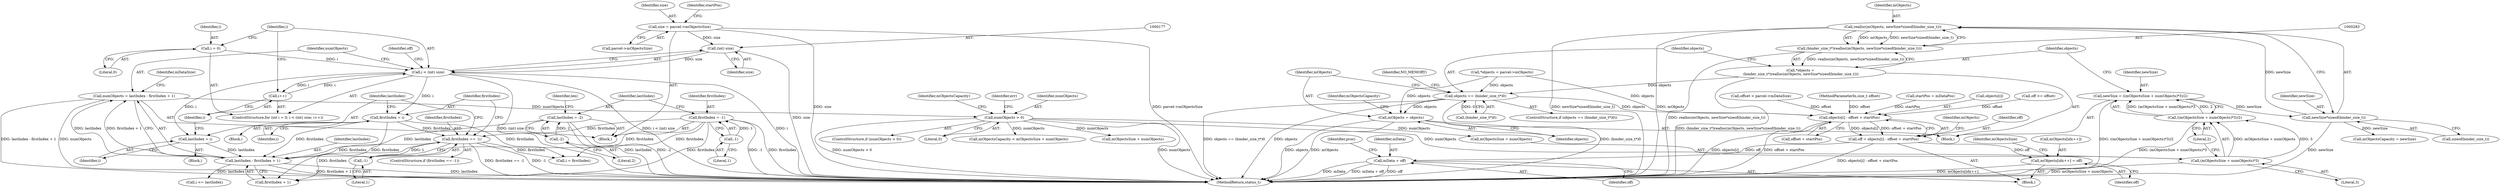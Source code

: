 digraph "0_Android_e68cbc3e9e66df4231e70efa3e9c41abc12aea20@API" {
"1000284" [label="(Call,realloc(mObjects, newSize*sizeof(binder_size_t)))"];
"1000286" [label="(Call,newSize*sizeof(binder_size_t))"];
"1000270" [label="(Call,newSize = ((mObjectsSize + numObjects)*3)/2)"];
"1000272" [label="(Call,((mObjectsSize + numObjects)*3)/2)"];
"1000273" [label="(Call,(mObjectsSize + numObjects)*3)"];
"1000258" [label="(Call,numObjects > 0)"];
"1000215" [label="(Call,numObjects = lastIndex - firstIndex + 1)"];
"1000217" [label="(Call,lastIndex - firstIndex + 1)"];
"1000211" [label="(Call,lastIndex = i)"];
"1000174" [label="(Call,i < (int) size)"];
"1000171" [label="(Call,i = 0)"];
"1000179" [label="(Call,i++)"];
"1000176" [label="(Call,(int) size)"];
"1000120" [label="(Call,size = parcel->mObjectsSize)"];
"1000135" [label="(Call,lastIndex = -2)"];
"1000137" [label="(Call,-2)"];
"1000208" [label="(Call,firstIndex = i)"];
"1000130" [label="(Call,firstIndex = -1)"];
"1000132" [label="(Call,-1)"];
"1000203" [label="(Call,firstIndex == -1)"];
"1000205" [label="(Call,-1)"];
"1000282" [label="(Call,(binder_size_t*)realloc(mObjects, newSize*sizeof(binder_size_t)))"];
"1000280" [label="(Call,*objects =\n (binder_size_t*)realloc(mObjects, newSize*sizeof(binder_size_t)))"];
"1000291" [label="(Call,objects == (binder_size_t*)0)"];
"1000299" [label="(Call,mObjects = objects)"];
"1000323" [label="(Call,objects[i] - offset + startPos)"];
"1000321" [label="(Call,off = objects[i] - offset + startPos)"];
"1000330" [label="(Call,mObjects[idx++] = off)"];
"1000338" [label="(Call,mData + off)"];
"1000331" [label="(Call,mObjects[idx++])"];
"1000114" [label="(Call,*objects = parcel->mObjects)"];
"1000131" [label="(Identifier,firstIndex)"];
"1000184" [label="(Identifier,off)"];
"1000171" [label="(Call,i = 0)"];
"1000127" [label="(Identifier,startPos)"];
"1000102" [label="(MethodParameterIn,size_t offset)"];
"1000141" [label="(Identifier,len)"];
"1000206" [label="(Literal,1)"];
"1000303" [label="(Identifier,mObjectsCapacity)"];
"1000274" [label="(Call,mObjectsSize + numObjects)"];
"1000258" [label="(Call,numObjects > 0)"];
"1000202" [label="(ControlStructure,if (firstIndex == -1))"];
"1000130" [label="(Call,firstIndex = -1)"];
"1000176" [label="(Call,(int) size)"];
"1000340" [label="(Identifier,off)"];
"1000172" [label="(Identifier,i)"];
"1000380" [label="(MethodReturn,status_t)"];
"1000135" [label="(Call,lastIndex = -2)"];
"1000209" [label="(Identifier,firstIndex)"];
"1000122" [label="(Call,parcel->mObjectsSize)"];
"1000215" [label="(Call,numObjects = lastIndex - firstIndex + 1)"];
"1000323" [label="(Call,objects[i] - offset + startPos)"];
"1000263" [label="(Call,mObjectsCapacity < mObjectsSize + numObjects)"];
"1000137" [label="(Call,-2)"];
"1000330" [label="(Call,mObjects[idx++] = off)"];
"1000270" [label="(Call,newSize = ((mObjectsSize + numObjects)*3)/2)"];
"1000282" [label="(Call,(binder_size_t*)realloc(mObjects, newSize*sizeof(binder_size_t)))"];
"1000285" [label="(Identifier,mObjects)"];
"1000126" [label="(Call,startPos = mDataPos)"];
"1000335" [label="(Identifier,off)"];
"1000324" [label="(Call,objects[i])"];
"1000213" [label="(Identifier,i)"];
"1000337" [label="(Identifier,mObjectsSize)"];
"1000265" [label="(Call,mObjectsSize + numObjects)"];
"1000311" [label="(Call,i = firstIndex)"];
"1000204" [label="(Identifier,firstIndex)"];
"1000219" [label="(Call,firstIndex + 1)"];
"1000260" [label="(Literal,0)"];
"1000293" [label="(Call,(binder_size_t*)0)"];
"1000278" [label="(Literal,2)"];
"1000300" [label="(Identifier,mObjects)"];
"1000212" [label="(Identifier,lastIndex)"];
"1000302" [label="(Call,mObjectsCapacity = newSize)"];
"1000121" [label="(Identifier,size)"];
"1000332" [label="(Identifier,mObjects)"];
"1000120" [label="(Call,size = parcel->mObjectsSize)"];
"1000208" [label="(Call,firstIndex = i)"];
"1000379" [label="(Identifier,err)"];
"1000218" [label="(Identifier,lastIndex)"];
"1000225" [label="(Identifier,mDataSize)"];
"1000298" [label="(Identifier,NO_MEMORY)"];
"1000207" [label="(Block,)"];
"1000288" [label="(Call,sizeof(binder_size_t))"];
"1000190" [label="(Call,off >= offset)"];
"1000169" [label="(ControlStructure,for (int i = 0; i < (int) size; i++))"];
"1000319" [label="(Block,)"];
"1000277" [label="(Literal,3)"];
"1000271" [label="(Identifier,newSize)"];
"1000327" [label="(Call,offset + startPos)"];
"1000148" [label="(Call,offset > parcel->mDataSize)"];
"1000272" [label="(Call,((mObjectsSize + numObjects)*3)/2)"];
"1000268" [label="(Block,)"];
"1000299" [label="(Call,mObjects = objects)"];
"1000175" [label="(Identifier,i)"];
"1000132" [label="(Call,-1)"];
"1000259" [label="(Identifier,numObjects)"];
"1000257" [label="(ControlStructure,if (numObjects > 0))"];
"1000136" [label="(Identifier,lastIndex)"];
"1000210" [label="(Identifier,i)"];
"1000284" [label="(Call,realloc(mObjects, newSize*sizeof(binder_size_t)))"];
"1000201" [label="(Block,)"];
"1000273" [label="(Call,(mObjectsSize + numObjects)*3)"];
"1000179" [label="(Call,i++)"];
"1000301" [label="(Identifier,objects)"];
"1000178" [label="(Identifier,size)"];
"1000290" [label="(ControlStructure,if (objects == (binder_size_t*)0))"];
"1000264" [label="(Identifier,mObjectsCapacity)"];
"1000281" [label="(Identifier,objects)"];
"1000342" [label="(Identifier,proc)"];
"1000138" [label="(Literal,2)"];
"1000180" [label="(Identifier,i)"];
"1000286" [label="(Call,newSize*sizeof(binder_size_t))"];
"1000216" [label="(Identifier,numObjects)"];
"1000205" [label="(Call,-1)"];
"1000291" [label="(Call,objects == (binder_size_t*)0)"];
"1000287" [label="(Identifier,newSize)"];
"1000280" [label="(Call,*objects =\n (binder_size_t*)realloc(mObjects, newSize*sizeof(binder_size_t)))"];
"1000133" [label="(Literal,1)"];
"1000203" [label="(Call,firstIndex == -1)"];
"1000339" [label="(Identifier,mData)"];
"1000292" [label="(Identifier,objects)"];
"1000174" [label="(Call,i < (int) size)"];
"1000321" [label="(Call,off = objects[i] - offset + startPos)"];
"1000211" [label="(Call,lastIndex = i)"];
"1000314" [label="(Call,i <= lastIndex)"];
"1000173" [label="(Literal,0)"];
"1000104" [label="(Block,)"];
"1000322" [label="(Identifier,off)"];
"1000338" [label="(Call,mData + off)"];
"1000217" [label="(Call,lastIndex - firstIndex + 1)"];
"1000284" -> "1000282"  [label="AST: "];
"1000284" -> "1000286"  [label="CFG: "];
"1000285" -> "1000284"  [label="AST: "];
"1000286" -> "1000284"  [label="AST: "];
"1000282" -> "1000284"  [label="CFG: "];
"1000284" -> "1000380"  [label="DDG: newSize*sizeof(binder_size_t)"];
"1000284" -> "1000380"  [label="DDG: mObjects"];
"1000284" -> "1000282"  [label="DDG: mObjects"];
"1000284" -> "1000282"  [label="DDG: newSize*sizeof(binder_size_t)"];
"1000286" -> "1000284"  [label="DDG: newSize"];
"1000286" -> "1000288"  [label="CFG: "];
"1000287" -> "1000286"  [label="AST: "];
"1000288" -> "1000286"  [label="AST: "];
"1000286" -> "1000380"  [label="DDG: newSize"];
"1000270" -> "1000286"  [label="DDG: newSize"];
"1000286" -> "1000302"  [label="DDG: newSize"];
"1000270" -> "1000268"  [label="AST: "];
"1000270" -> "1000272"  [label="CFG: "];
"1000271" -> "1000270"  [label="AST: "];
"1000272" -> "1000270"  [label="AST: "];
"1000281" -> "1000270"  [label="CFG: "];
"1000270" -> "1000380"  [label="DDG: ((mObjectsSize + numObjects)*3)/2"];
"1000272" -> "1000270"  [label="DDG: (mObjectsSize + numObjects)*3"];
"1000272" -> "1000270"  [label="DDG: 2"];
"1000272" -> "1000278"  [label="CFG: "];
"1000273" -> "1000272"  [label="AST: "];
"1000278" -> "1000272"  [label="AST: "];
"1000272" -> "1000380"  [label="DDG: (mObjectsSize + numObjects)*3"];
"1000273" -> "1000272"  [label="DDG: mObjectsSize + numObjects"];
"1000273" -> "1000272"  [label="DDG: 3"];
"1000273" -> "1000277"  [label="CFG: "];
"1000274" -> "1000273"  [label="AST: "];
"1000277" -> "1000273"  [label="AST: "];
"1000278" -> "1000273"  [label="CFG: "];
"1000273" -> "1000380"  [label="DDG: mObjectsSize + numObjects"];
"1000258" -> "1000273"  [label="DDG: numObjects"];
"1000258" -> "1000257"  [label="AST: "];
"1000258" -> "1000260"  [label="CFG: "];
"1000259" -> "1000258"  [label="AST: "];
"1000260" -> "1000258"  [label="AST: "];
"1000264" -> "1000258"  [label="CFG: "];
"1000379" -> "1000258"  [label="CFG: "];
"1000258" -> "1000380"  [label="DDG: numObjects"];
"1000258" -> "1000380"  [label="DDG: numObjects > 0"];
"1000215" -> "1000258"  [label="DDG: numObjects"];
"1000258" -> "1000263"  [label="DDG: numObjects"];
"1000258" -> "1000265"  [label="DDG: numObjects"];
"1000258" -> "1000274"  [label="DDG: numObjects"];
"1000215" -> "1000104"  [label="AST: "];
"1000215" -> "1000217"  [label="CFG: "];
"1000216" -> "1000215"  [label="AST: "];
"1000217" -> "1000215"  [label="AST: "];
"1000225" -> "1000215"  [label="CFG: "];
"1000215" -> "1000380"  [label="DDG: numObjects"];
"1000215" -> "1000380"  [label="DDG: lastIndex - firstIndex + 1"];
"1000217" -> "1000215"  [label="DDG: lastIndex"];
"1000217" -> "1000215"  [label="DDG: firstIndex + 1"];
"1000217" -> "1000219"  [label="CFG: "];
"1000218" -> "1000217"  [label="AST: "];
"1000219" -> "1000217"  [label="AST: "];
"1000217" -> "1000380"  [label="DDG: firstIndex + 1"];
"1000217" -> "1000380"  [label="DDG: lastIndex"];
"1000211" -> "1000217"  [label="DDG: lastIndex"];
"1000135" -> "1000217"  [label="DDG: lastIndex"];
"1000208" -> "1000217"  [label="DDG: firstIndex"];
"1000130" -> "1000217"  [label="DDG: firstIndex"];
"1000203" -> "1000217"  [label="DDG: firstIndex"];
"1000217" -> "1000314"  [label="DDG: lastIndex"];
"1000211" -> "1000201"  [label="AST: "];
"1000211" -> "1000213"  [label="CFG: "];
"1000212" -> "1000211"  [label="AST: "];
"1000213" -> "1000211"  [label="AST: "];
"1000180" -> "1000211"  [label="CFG: "];
"1000174" -> "1000211"  [label="DDG: i"];
"1000174" -> "1000169"  [label="AST: "];
"1000174" -> "1000176"  [label="CFG: "];
"1000175" -> "1000174"  [label="AST: "];
"1000176" -> "1000174"  [label="AST: "];
"1000184" -> "1000174"  [label="CFG: "];
"1000216" -> "1000174"  [label="CFG: "];
"1000174" -> "1000380"  [label="DDG: (int) size"];
"1000174" -> "1000380"  [label="DDG: i < (int) size"];
"1000174" -> "1000380"  [label="DDG: i"];
"1000171" -> "1000174"  [label="DDG: i"];
"1000179" -> "1000174"  [label="DDG: i"];
"1000176" -> "1000174"  [label="DDG: size"];
"1000174" -> "1000179"  [label="DDG: i"];
"1000174" -> "1000208"  [label="DDG: i"];
"1000171" -> "1000169"  [label="AST: "];
"1000171" -> "1000173"  [label="CFG: "];
"1000172" -> "1000171"  [label="AST: "];
"1000173" -> "1000171"  [label="AST: "];
"1000175" -> "1000171"  [label="CFG: "];
"1000179" -> "1000169"  [label="AST: "];
"1000179" -> "1000180"  [label="CFG: "];
"1000180" -> "1000179"  [label="AST: "];
"1000175" -> "1000179"  [label="CFG: "];
"1000176" -> "1000178"  [label="CFG: "];
"1000177" -> "1000176"  [label="AST: "];
"1000178" -> "1000176"  [label="AST: "];
"1000176" -> "1000380"  [label="DDG: size"];
"1000120" -> "1000176"  [label="DDG: size"];
"1000120" -> "1000104"  [label="AST: "];
"1000120" -> "1000122"  [label="CFG: "];
"1000121" -> "1000120"  [label="AST: "];
"1000122" -> "1000120"  [label="AST: "];
"1000127" -> "1000120"  [label="CFG: "];
"1000120" -> "1000380"  [label="DDG: size"];
"1000120" -> "1000380"  [label="DDG: parcel->mObjectsSize"];
"1000135" -> "1000104"  [label="AST: "];
"1000135" -> "1000137"  [label="CFG: "];
"1000136" -> "1000135"  [label="AST: "];
"1000137" -> "1000135"  [label="AST: "];
"1000141" -> "1000135"  [label="CFG: "];
"1000135" -> "1000380"  [label="DDG: lastIndex"];
"1000135" -> "1000380"  [label="DDG: -2"];
"1000137" -> "1000135"  [label="DDG: 2"];
"1000137" -> "1000138"  [label="CFG: "];
"1000138" -> "1000137"  [label="AST: "];
"1000208" -> "1000207"  [label="AST: "];
"1000208" -> "1000210"  [label="CFG: "];
"1000209" -> "1000208"  [label="AST: "];
"1000210" -> "1000208"  [label="AST: "];
"1000212" -> "1000208"  [label="CFG: "];
"1000208" -> "1000203"  [label="DDG: firstIndex"];
"1000208" -> "1000219"  [label="DDG: firstIndex"];
"1000208" -> "1000311"  [label="DDG: firstIndex"];
"1000130" -> "1000104"  [label="AST: "];
"1000130" -> "1000132"  [label="CFG: "];
"1000131" -> "1000130"  [label="AST: "];
"1000132" -> "1000130"  [label="AST: "];
"1000136" -> "1000130"  [label="CFG: "];
"1000130" -> "1000380"  [label="DDG: -1"];
"1000130" -> "1000380"  [label="DDG: firstIndex"];
"1000132" -> "1000130"  [label="DDG: 1"];
"1000130" -> "1000203"  [label="DDG: firstIndex"];
"1000130" -> "1000219"  [label="DDG: firstIndex"];
"1000130" -> "1000311"  [label="DDG: firstIndex"];
"1000132" -> "1000133"  [label="CFG: "];
"1000133" -> "1000132"  [label="AST: "];
"1000203" -> "1000202"  [label="AST: "];
"1000203" -> "1000205"  [label="CFG: "];
"1000204" -> "1000203"  [label="AST: "];
"1000205" -> "1000203"  [label="AST: "];
"1000209" -> "1000203"  [label="CFG: "];
"1000212" -> "1000203"  [label="CFG: "];
"1000203" -> "1000380"  [label="DDG: firstIndex == -1"];
"1000203" -> "1000380"  [label="DDG: -1"];
"1000205" -> "1000203"  [label="DDG: 1"];
"1000203" -> "1000219"  [label="DDG: firstIndex"];
"1000203" -> "1000311"  [label="DDG: firstIndex"];
"1000205" -> "1000206"  [label="CFG: "];
"1000206" -> "1000205"  [label="AST: "];
"1000282" -> "1000280"  [label="AST: "];
"1000283" -> "1000282"  [label="AST: "];
"1000280" -> "1000282"  [label="CFG: "];
"1000282" -> "1000380"  [label="DDG: realloc(mObjects, newSize*sizeof(binder_size_t))"];
"1000282" -> "1000280"  [label="DDG: realloc(mObjects, newSize*sizeof(binder_size_t))"];
"1000280" -> "1000268"  [label="AST: "];
"1000281" -> "1000280"  [label="AST: "];
"1000292" -> "1000280"  [label="CFG: "];
"1000280" -> "1000380"  [label="DDG: (binder_size_t*)realloc(mObjects, newSize*sizeof(binder_size_t))"];
"1000280" -> "1000291"  [label="DDG: objects"];
"1000291" -> "1000290"  [label="AST: "];
"1000291" -> "1000293"  [label="CFG: "];
"1000292" -> "1000291"  [label="AST: "];
"1000293" -> "1000291"  [label="AST: "];
"1000298" -> "1000291"  [label="CFG: "];
"1000300" -> "1000291"  [label="CFG: "];
"1000291" -> "1000380"  [label="DDG: objects == (binder_size_t*)0"];
"1000291" -> "1000380"  [label="DDG: objects"];
"1000291" -> "1000380"  [label="DDG: (binder_size_t*)0"];
"1000114" -> "1000291"  [label="DDG: objects"];
"1000293" -> "1000291"  [label="DDG: 0"];
"1000291" -> "1000299"  [label="DDG: objects"];
"1000291" -> "1000323"  [label="DDG: objects"];
"1000299" -> "1000268"  [label="AST: "];
"1000299" -> "1000301"  [label="CFG: "];
"1000300" -> "1000299"  [label="AST: "];
"1000301" -> "1000299"  [label="AST: "];
"1000303" -> "1000299"  [label="CFG: "];
"1000299" -> "1000380"  [label="DDG: objects"];
"1000299" -> "1000380"  [label="DDG: mObjects"];
"1000114" -> "1000299"  [label="DDG: objects"];
"1000323" -> "1000321"  [label="AST: "];
"1000323" -> "1000327"  [label="CFG: "];
"1000324" -> "1000323"  [label="AST: "];
"1000327" -> "1000323"  [label="AST: "];
"1000321" -> "1000323"  [label="CFG: "];
"1000323" -> "1000380"  [label="DDG: objects[i]"];
"1000323" -> "1000380"  [label="DDG: offset + startPos"];
"1000323" -> "1000321"  [label="DDG: objects[i]"];
"1000323" -> "1000321"  [label="DDG: offset + startPos"];
"1000114" -> "1000323"  [label="DDG: objects"];
"1000102" -> "1000323"  [label="DDG: offset"];
"1000148" -> "1000323"  [label="DDG: offset"];
"1000190" -> "1000323"  [label="DDG: offset"];
"1000126" -> "1000323"  [label="DDG: startPos"];
"1000321" -> "1000319"  [label="AST: "];
"1000322" -> "1000321"  [label="AST: "];
"1000332" -> "1000321"  [label="CFG: "];
"1000321" -> "1000380"  [label="DDG: objects[i] - offset + startPos"];
"1000321" -> "1000330"  [label="DDG: off"];
"1000321" -> "1000338"  [label="DDG: off"];
"1000330" -> "1000319"  [label="AST: "];
"1000330" -> "1000335"  [label="CFG: "];
"1000331" -> "1000330"  [label="AST: "];
"1000335" -> "1000330"  [label="AST: "];
"1000337" -> "1000330"  [label="CFG: "];
"1000330" -> "1000380"  [label="DDG: mObjects[idx++]"];
"1000338" -> "1000319"  [label="AST: "];
"1000338" -> "1000340"  [label="CFG: "];
"1000339" -> "1000338"  [label="AST: "];
"1000340" -> "1000338"  [label="AST: "];
"1000342" -> "1000338"  [label="CFG: "];
"1000338" -> "1000380"  [label="DDG: mData"];
"1000338" -> "1000380"  [label="DDG: mData + off"];
"1000338" -> "1000380"  [label="DDG: off"];
}
